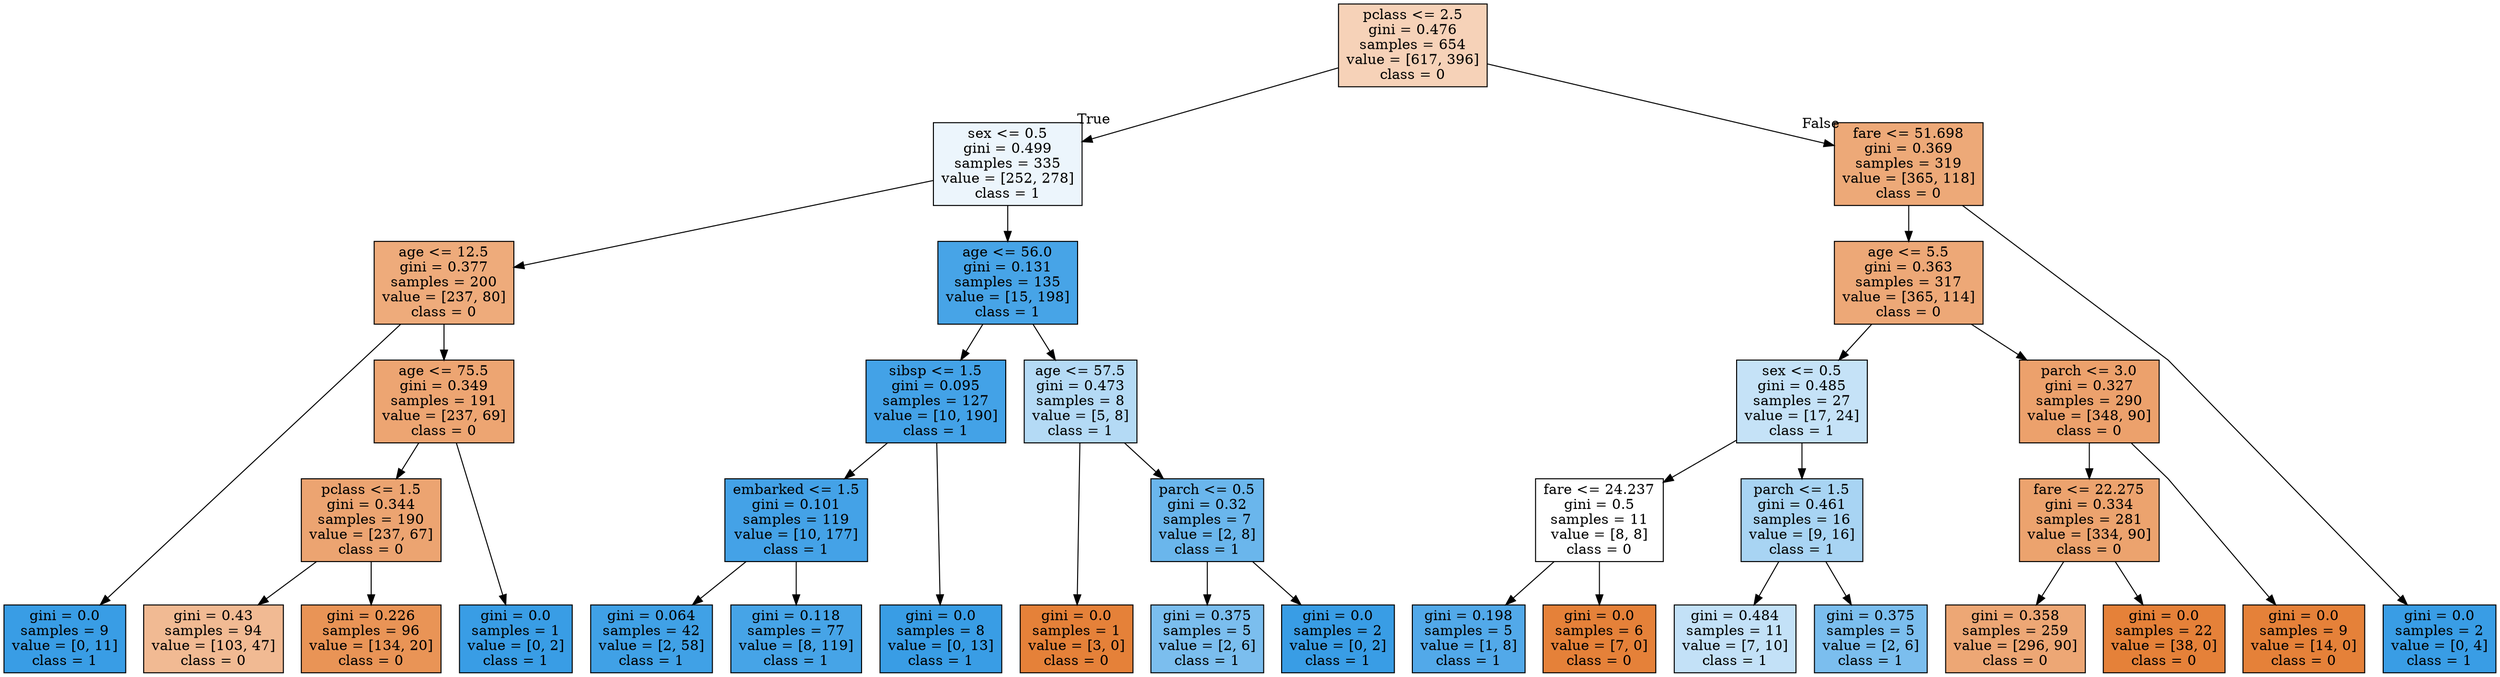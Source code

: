 digraph Tree {
node [shape=box, style="filled", color="black"] ;
graph [ranksep=equally, splines=polyline] ;
0 [label="pclass <= 2.5\ngini = 0.476\nsamples = 654\nvalue = [617, 396]\nclass = 0", fillcolor="#e581395b"] ;
1 [label="sex <= 0.5\ngini = 0.499\nsamples = 335\nvalue = [252, 278]\nclass = 1", fillcolor="#399de518"] ;
0 -> 1 [labeldistance=2.5, labelangle=45, headlabel="True"] ;
2 [label="age <= 12.5\ngini = 0.377\nsamples = 200\nvalue = [237, 80]\nclass = 0", fillcolor="#e58139a9"] ;
1 -> 2 ;
3 [label="gini = 0.0\nsamples = 9\nvalue = [0, 11]\nclass = 1", fillcolor="#399de5ff"] ;
2 -> 3 ;
4 [label="age <= 75.5\ngini = 0.349\nsamples = 191\nvalue = [237, 69]\nclass = 0", fillcolor="#e58139b5"] ;
2 -> 4 ;
5 [label="pclass <= 1.5\ngini = 0.344\nsamples = 190\nvalue = [237, 67]\nclass = 0", fillcolor="#e58139b7"] ;
4 -> 5 ;
6 [label="gini = 0.43\nsamples = 94\nvalue = [103, 47]\nclass = 0", fillcolor="#e581398b"] ;
5 -> 6 ;
7 [label="gini = 0.226\nsamples = 96\nvalue = [134, 20]\nclass = 0", fillcolor="#e58139d9"] ;
5 -> 7 ;
8 [label="gini = 0.0\nsamples = 1\nvalue = [0, 2]\nclass = 1", fillcolor="#399de5ff"] ;
4 -> 8 ;
9 [label="age <= 56.0\ngini = 0.131\nsamples = 135\nvalue = [15, 198]\nclass = 1", fillcolor="#399de5ec"] ;
1 -> 9 ;
10 [label="sibsp <= 1.5\ngini = 0.095\nsamples = 127\nvalue = [10, 190]\nclass = 1", fillcolor="#399de5f2"] ;
9 -> 10 ;
11 [label="embarked <= 1.5\ngini = 0.101\nsamples = 119\nvalue = [10, 177]\nclass = 1", fillcolor="#399de5f1"] ;
10 -> 11 ;
12 [label="gini = 0.064\nsamples = 42\nvalue = [2, 58]\nclass = 1", fillcolor="#399de5f6"] ;
11 -> 12 ;
13 [label="gini = 0.118\nsamples = 77\nvalue = [8, 119]\nclass = 1", fillcolor="#399de5ee"] ;
11 -> 13 ;
14 [label="gini = 0.0\nsamples = 8\nvalue = [0, 13]\nclass = 1", fillcolor="#399de5ff"] ;
10 -> 14 ;
15 [label="age <= 57.5\ngini = 0.473\nsamples = 8\nvalue = [5, 8]\nclass = 1", fillcolor="#399de560"] ;
9 -> 15 ;
16 [label="gini = 0.0\nsamples = 1\nvalue = [3, 0]\nclass = 0", fillcolor="#e58139ff"] ;
15 -> 16 ;
17 [label="parch <= 0.5\ngini = 0.32\nsamples = 7\nvalue = [2, 8]\nclass = 1", fillcolor="#399de5bf"] ;
15 -> 17 ;
18 [label="gini = 0.375\nsamples = 5\nvalue = [2, 6]\nclass = 1", fillcolor="#399de5aa"] ;
17 -> 18 ;
19 [label="gini = 0.0\nsamples = 2\nvalue = [0, 2]\nclass = 1", fillcolor="#399de5ff"] ;
17 -> 19 ;
20 [label="fare <= 51.698\ngini = 0.369\nsamples = 319\nvalue = [365, 118]\nclass = 0", fillcolor="#e58139ad"] ;
0 -> 20 [labeldistance=2.5, labelangle=-45, headlabel="False"] ;
21 [label="age <= 5.5\ngini = 0.363\nsamples = 317\nvalue = [365, 114]\nclass = 0", fillcolor="#e58139af"] ;
20 -> 21 ;
22 [label="sex <= 0.5\ngini = 0.485\nsamples = 27\nvalue = [17, 24]\nclass = 1", fillcolor="#399de54a"] ;
21 -> 22 ;
23 [label="fare <= 24.237\ngini = 0.5\nsamples = 11\nvalue = [8, 8]\nclass = 0", fillcolor="#e5813900"] ;
22 -> 23 ;
24 [label="gini = 0.198\nsamples = 5\nvalue = [1, 8]\nclass = 1", fillcolor="#399de5df"] ;
23 -> 24 ;
25 [label="gini = 0.0\nsamples = 6\nvalue = [7, 0]\nclass = 0", fillcolor="#e58139ff"] ;
23 -> 25 ;
26 [label="parch <= 1.5\ngini = 0.461\nsamples = 16\nvalue = [9, 16]\nclass = 1", fillcolor="#399de570"] ;
22 -> 26 ;
27 [label="gini = 0.484\nsamples = 11\nvalue = [7, 10]\nclass = 1", fillcolor="#399de54d"] ;
26 -> 27 ;
28 [label="gini = 0.375\nsamples = 5\nvalue = [2, 6]\nclass = 1", fillcolor="#399de5aa"] ;
26 -> 28 ;
29 [label="parch <= 3.0\ngini = 0.327\nsamples = 290\nvalue = [348, 90]\nclass = 0", fillcolor="#e58139bd"] ;
21 -> 29 ;
30 [label="fare <= 22.275\ngini = 0.334\nsamples = 281\nvalue = [334, 90]\nclass = 0", fillcolor="#e58139ba"] ;
29 -> 30 ;
31 [label="gini = 0.358\nsamples = 259\nvalue = [296, 90]\nclass = 0", fillcolor="#e58139b1"] ;
30 -> 31 ;
32 [label="gini = 0.0\nsamples = 22\nvalue = [38, 0]\nclass = 0", fillcolor="#e58139ff"] ;
30 -> 32 ;
33 [label="gini = 0.0\nsamples = 9\nvalue = [14, 0]\nclass = 0", fillcolor="#e58139ff"] ;
29 -> 33 ;
34 [label="gini = 0.0\nsamples = 2\nvalue = [0, 4]\nclass = 1", fillcolor="#399de5ff"] ;
20 -> 34 ;
{rank=same ; 0} ;
{rank=same ; 1; 20} ;
{rank=same ; 2; 9; 21} ;
{rank=same ; 4; 10; 15; 22; 29} ;
{rank=same ; 5; 11; 17; 23; 26; 30} ;
{rank=same ; 3; 6; 7; 8; 12; 13; 14; 16; 18; 19; 24; 25; 27; 28; 31; 32; 33; 34} ;
}